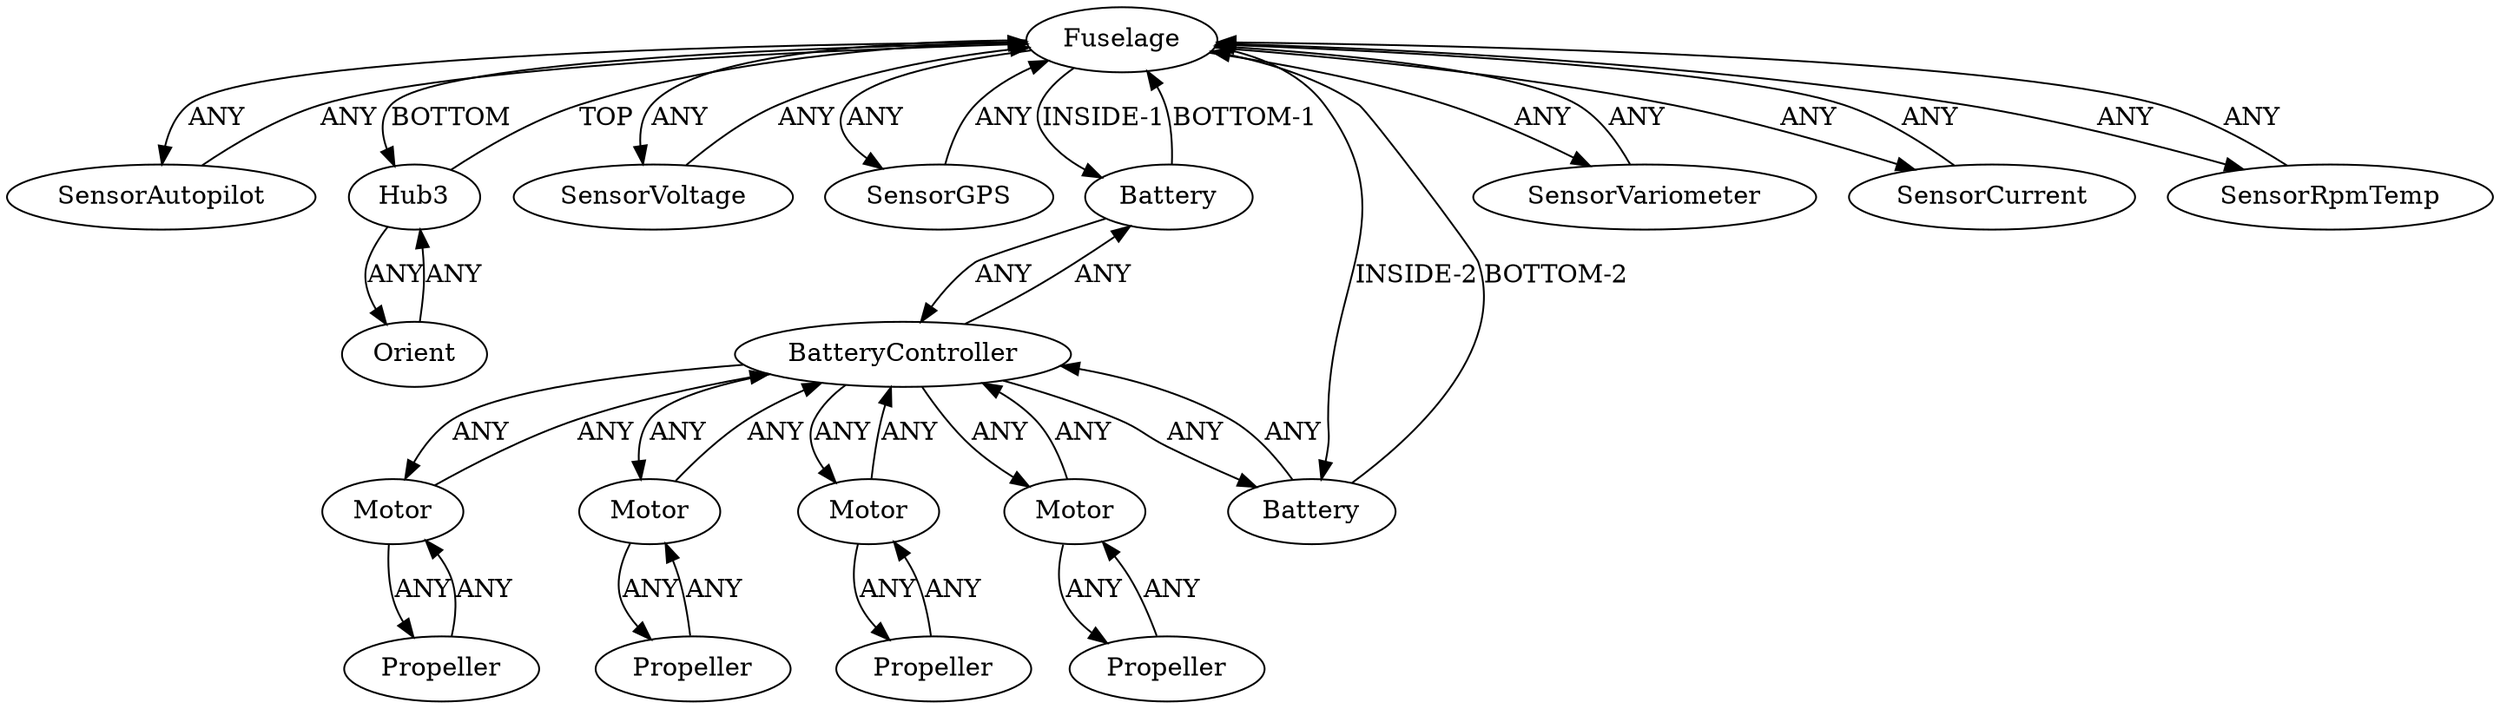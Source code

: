 /* Created by igraph 0.10.2 */
digraph {
  0 [
    instance=Fuselage_instance_1
    label=Fuselage
  ];
  1 [
    instance=Motor_instance_1
    label=Motor
  ];
  2 [
    instance=SensorAutopilot_instance_1
    label=SensorAutopilot
  ];
  3 [
    instance=Hub3_instance_4
    label=Hub3
  ];
  4 [
    instance=Propeller_instance_1
    label=Propeller
  ];
  5 [
    instance=SensorVoltage_instance_1
    label=SensorVoltage
  ];
  6 [
    instance=Propeller_instance_2
    label=Propeller
  ];
  7 [
    instance=Motor_instance_2
    label=Motor
  ];
  8 [
    instance=Motor_instance_3
    label=Motor
  ];
  9 [
    instance=Propeller_instance_3
    label=Propeller
  ];
  10 [
    instance=SensorGPS_instance_1
    label=SensorGPS
  ];
  11 [
    instance=Battery_instance_1
    label=Battery
  ];
  12 [
    instance=SensorVariometer_instance_1
    label=SensorVariometer
  ];
  13 [
    instance=Battery_instance_2
    label=Battery
  ];
  14 [
    instance=Orient
    label=Orient
  ];
  15 [
    instance=SensorCurrent_instance_1
    label=SensorCurrent
  ];
  16 [
    instance=Motor_instance_4
    label=Motor
  ];
  17 [
    instance=Propeller_instance_4
    label=Propeller
  ];
  18 [
    instance=BatteryController_instance_1
    label=BatteryController
  ];
  19 [
    instance=SensorRpmTemp_instance_1
    label=SensorRpmTemp
  ];

  0 -> 2 [
    label=ANY
  ];
  0 -> 3 [
    label=BOTTOM
  ];
  0 -> 5 [
    label=ANY
  ];
  0 -> 10 [
    label=ANY
  ];
  0 -> 11 [
    label="INSIDE-1"
  ];
  0 -> 12 [
    label=ANY
  ];
  0 -> 13 [
    label="INSIDE-2"
  ];
  0 -> 15 [
    label=ANY
  ];
  0 -> 19 [
    label=ANY
  ];
  1 -> 4 [
    label=ANY
  ];
  1 -> 18 [
    label=ANY
  ];
  2 -> 0 [
    label=ANY
  ];
  3 -> 0 [
    label=TOP
  ];
  3 -> 14 [
    label=ANY
  ];
  4 -> 1 [
    label=ANY
  ];
  5 -> 0 [
    label=ANY
  ];
  6 -> 7 [
    label=ANY
  ];
  7 -> 6 [
    label=ANY
  ];
  7 -> 18 [
    label=ANY
  ];
  8 -> 9 [
    label=ANY
  ];
  8 -> 18 [
    label=ANY
  ];
  9 -> 8 [
    label=ANY
  ];
  10 -> 0 [
    label=ANY
  ];
  11 -> 0 [
    label="BOTTOM-1"
  ];
  11 -> 18 [
    label=ANY
  ];
  12 -> 0 [
    label=ANY
  ];
  13 -> 0 [
    label="BOTTOM-2"
  ];
  13 -> 18 [
    label=ANY
  ];
  14 -> 3 [
    label=ANY
  ];
  15 -> 0 [
    label=ANY
  ];
  16 -> 17 [
    label=ANY
  ];
  16 -> 18 [
    label=ANY
  ];
  17 -> 16 [
    label=ANY
  ];
  18 -> 1 [
    label=ANY
  ];
  18 -> 7 [
    label=ANY
  ];
  18 -> 8 [
    label=ANY
  ];
  18 -> 11 [
    label=ANY
  ];
  18 -> 13 [
    label=ANY
  ];
  18 -> 16 [
    label=ANY
  ];
  19 -> 0 [
    label=ANY
  ];
}
